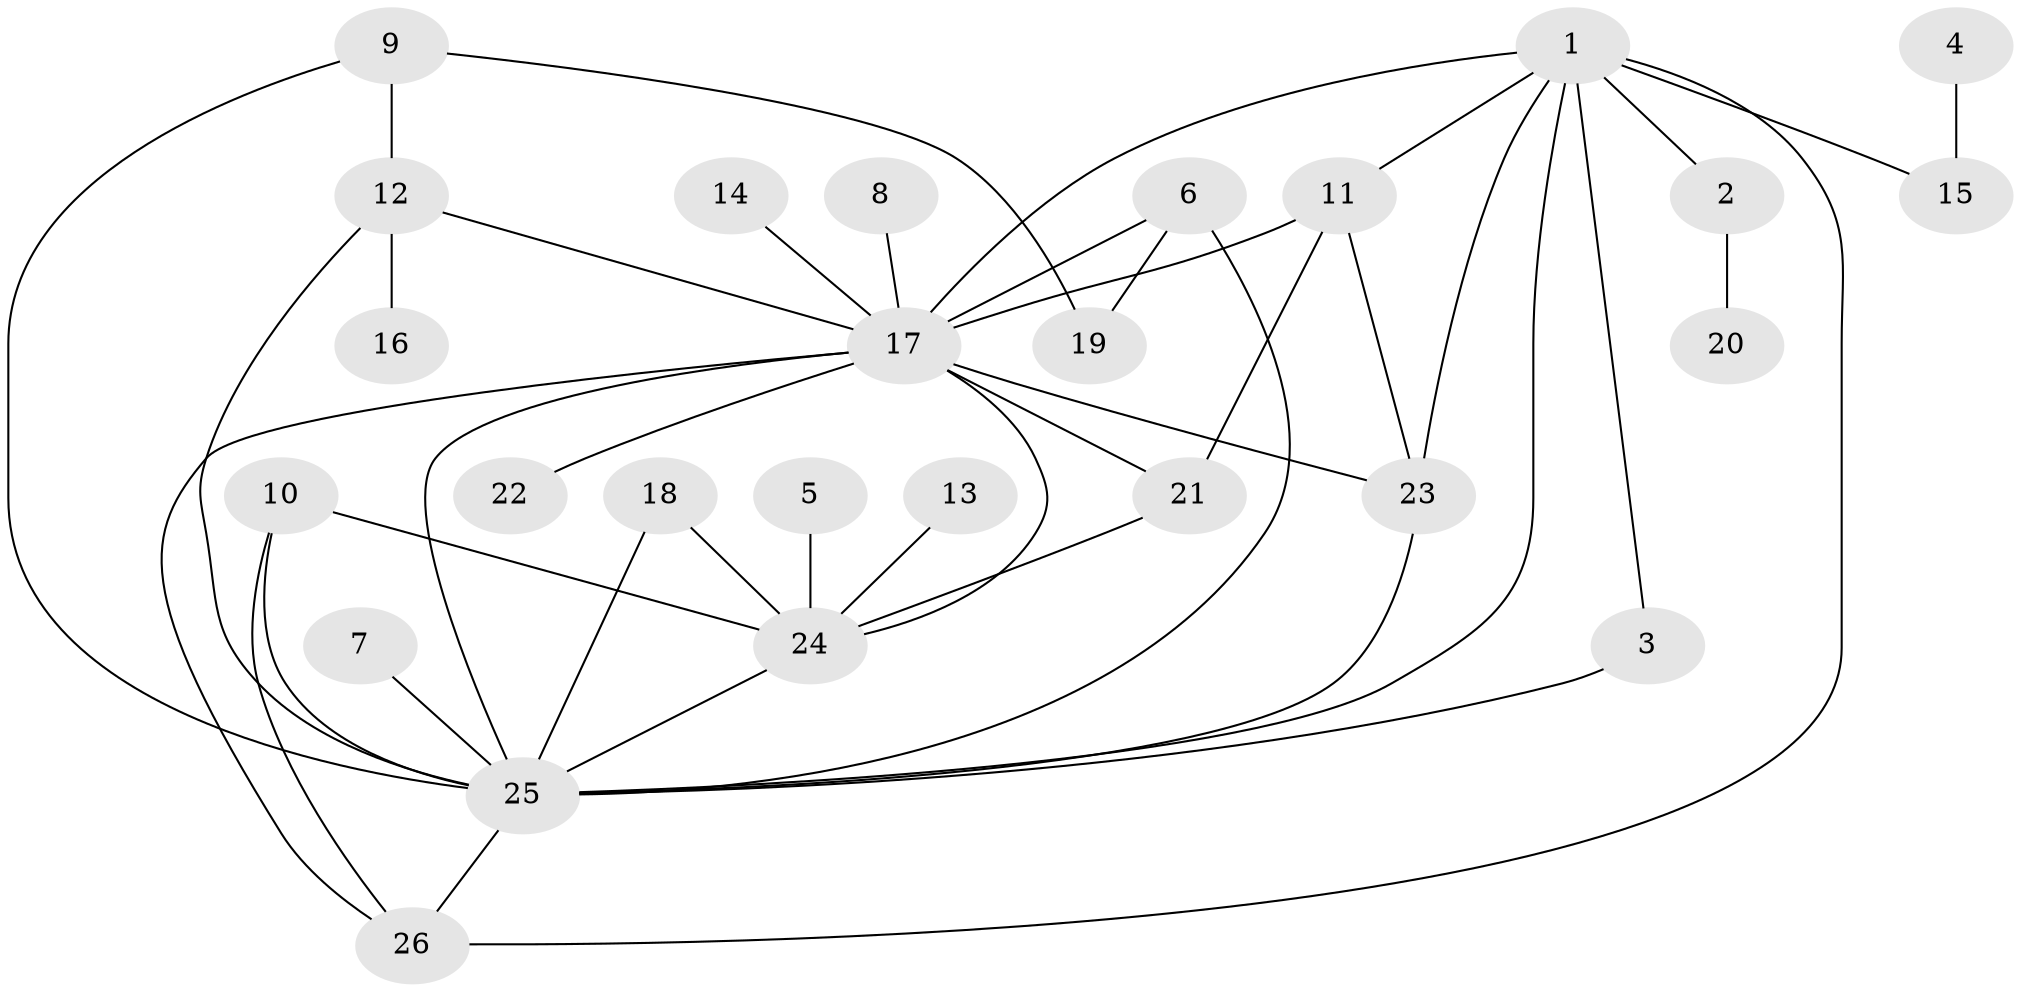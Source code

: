 // original degree distribution, {19: 0.0196078431372549, 3: 0.1568627450980392, 4: 0.0392156862745098, 16: 0.0196078431372549, 10: 0.0196078431372549, 6: 0.0392156862745098, 8: 0.0196078431372549, 2: 0.3137254901960784, 1: 0.35294117647058826, 5: 0.0196078431372549}
// Generated by graph-tools (version 1.1) at 2025/01/03/09/25 03:01:52]
// undirected, 26 vertices, 43 edges
graph export_dot {
graph [start="1"]
  node [color=gray90,style=filled];
  1;
  2;
  3;
  4;
  5;
  6;
  7;
  8;
  9;
  10;
  11;
  12;
  13;
  14;
  15;
  16;
  17;
  18;
  19;
  20;
  21;
  22;
  23;
  24;
  25;
  26;
  1 -- 2 [weight=1.0];
  1 -- 3 [weight=1.0];
  1 -- 11 [weight=1.0];
  1 -- 15 [weight=2.0];
  1 -- 17 [weight=2.0];
  1 -- 23 [weight=1.0];
  1 -- 25 [weight=1.0];
  1 -- 26 [weight=1.0];
  2 -- 20 [weight=1.0];
  3 -- 25 [weight=1.0];
  4 -- 15 [weight=1.0];
  5 -- 24 [weight=1.0];
  6 -- 17 [weight=1.0];
  6 -- 19 [weight=1.0];
  6 -- 25 [weight=1.0];
  7 -- 25 [weight=1.0];
  8 -- 17 [weight=1.0];
  9 -- 12 [weight=1.0];
  9 -- 19 [weight=1.0];
  9 -- 25 [weight=1.0];
  10 -- 24 [weight=1.0];
  10 -- 25 [weight=1.0];
  10 -- 26 [weight=1.0];
  11 -- 17 [weight=1.0];
  11 -- 21 [weight=1.0];
  11 -- 23 [weight=1.0];
  12 -- 16 [weight=1.0];
  12 -- 17 [weight=1.0];
  12 -- 25 [weight=1.0];
  13 -- 24 [weight=1.0];
  14 -- 17 [weight=1.0];
  17 -- 21 [weight=1.0];
  17 -- 22 [weight=1.0];
  17 -- 23 [weight=1.0];
  17 -- 24 [weight=1.0];
  17 -- 25 [weight=2.0];
  17 -- 26 [weight=1.0];
  18 -- 24 [weight=1.0];
  18 -- 25 [weight=2.0];
  21 -- 24 [weight=1.0];
  23 -- 25 [weight=1.0];
  24 -- 25 [weight=1.0];
  25 -- 26 [weight=1.0];
}
